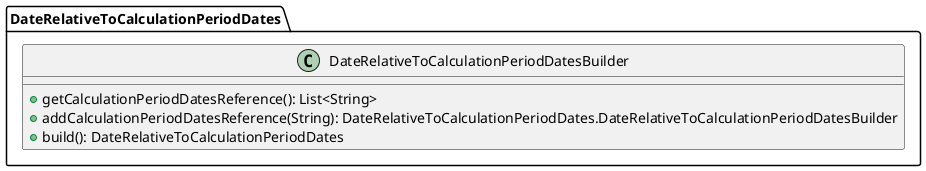 @startuml

    class DateRelativeToCalculationPeriodDates.DateRelativeToCalculationPeriodDatesBuilder [[DateRelativeToCalculationPeriodDates.DateRelativeToCalculationPeriodDatesBuilder.html]] {
        +getCalculationPeriodDatesReference(): List<String>
        +addCalculationPeriodDatesReference(String): DateRelativeToCalculationPeriodDates.DateRelativeToCalculationPeriodDatesBuilder
        +build(): DateRelativeToCalculationPeriodDates
    }

@enduml
